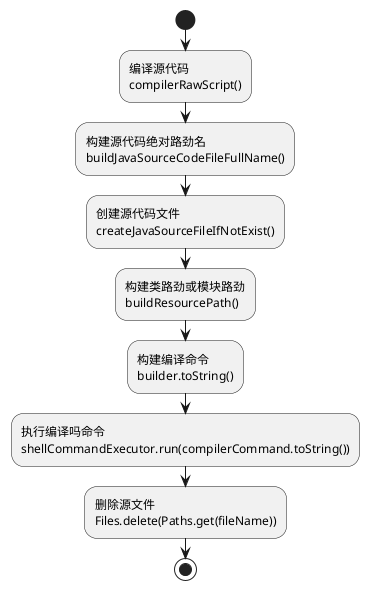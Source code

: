 @startuml
'https://plantuml.com/activity-diagram-beta

start
:编译源代码
compilerRawScript();
:构建源代码绝对路劲名
buildJavaSourceCodeFileFullName();
:创建源代码文件
createJavaSourceFileIfNotExist();
:构建类路劲或模块路劲
buildResourcePath();
:构建编译命令
builder.toString();
:执行编译吗命令
shellCommandExecutor.run(compilerCommand.toString());
:删除源文件
Files.delete(Paths.get(fileName));
stop

@enduml
